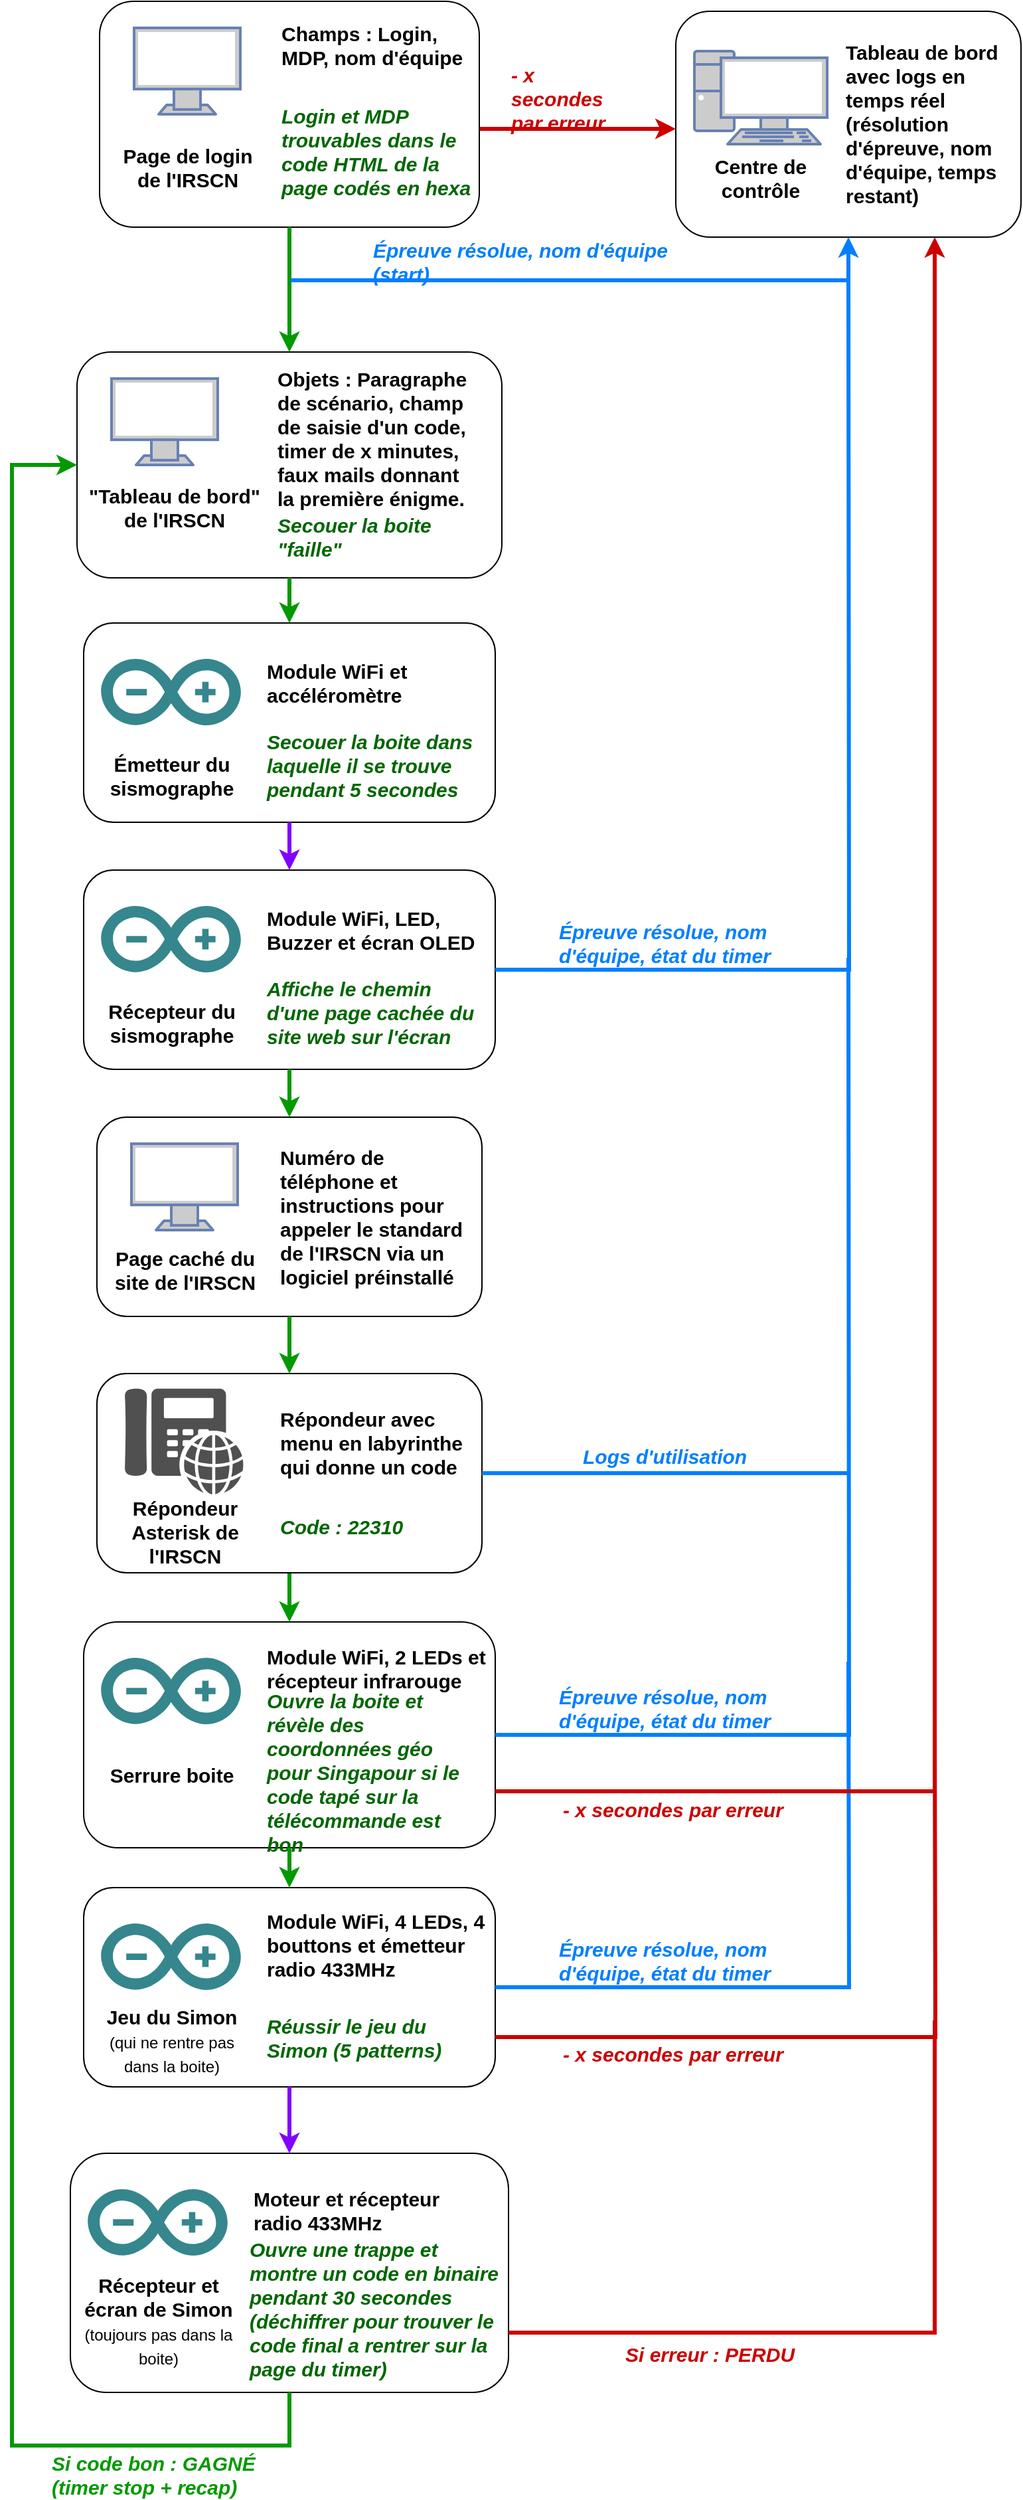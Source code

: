 <mxfile version="20.7.4" type="device"><diagram id="uDMJs1HkdvMD1EELrroD" name="Page-1"><mxGraphModel dx="1195" dy="622" grid="1" gridSize="10" guides="1" tooltips="1" connect="1" arrows="1" fold="1" page="1" pageScale="1" pageWidth="827" pageHeight="1169" math="0" shadow="0"><root><mxCell id="0"/><mxCell id="1" parent="0"/><mxCell id="q4B8Nhk9yCR4HBePvdrM-68" style="edgeStyle=orthogonalEdgeStyle;rounded=0;orthogonalLoop=1;jettySize=auto;html=1;fontSize=12;fontColor=#006600;strokeWidth=3;fillColor=#f8cecc;strokeColor=#CC0000;" parent="1" edge="1"><mxGeometry relative="1" as="geometry"><mxPoint x="350" y="116" as="sourcePoint"/><mxPoint x="540" y="116" as="targetPoint"/></mxGeometry></mxCell><mxCell id="q4B8Nhk9yCR4HBePvdrM-7" value="" style="rounded=1;whiteSpace=wrap;html=1;fontSize=15;" parent="1" vertex="1"><mxGeometry x="540" y="27.5" width="260" height="170" as="geometry"/></mxCell><mxCell id="q4B8Nhk9yCR4HBePvdrM-1" value="" style="fontColor=#0066CC;verticalAlign=top;verticalLabelPosition=bottom;labelPosition=center;align=center;html=1;outlineConnect=0;fillColor=#CCCCCC;strokeColor=#6881B3;gradientColor=none;gradientDirection=north;strokeWidth=2;shape=mxgraph.networks.pc;" parent="1" vertex="1"><mxGeometry x="554" y="57.5" width="100" height="70" as="geometry"/></mxCell><mxCell id="q4B8Nhk9yCR4HBePvdrM-3" value="&lt;font style=&quot;font-size: 15px;&quot;&gt;&lt;b&gt;Centre de contrôle&lt;br&gt;&lt;/b&gt;&lt;/font&gt;" style="text;html=1;strokeColor=none;fillColor=none;align=center;verticalAlign=middle;whiteSpace=wrap;rounded=0;" parent="1" vertex="1"><mxGeometry x="561" y="137.5" width="86" height="30" as="geometry"/></mxCell><mxCell id="q4B8Nhk9yCR4HBePvdrM-5" value="Tableau de bord avec logs en temps réel (résolution d'épreuve, nom d'équipe, temps restant)" style="text;html=1;strokeColor=none;fillColor=none;align=left;verticalAlign=middle;whiteSpace=wrap;rounded=0;fontSize=15;fontStyle=1" parent="1" vertex="1"><mxGeometry x="666" y="29.5" width="130" height="164.5" as="geometry"/></mxCell><mxCell id="q4B8Nhk9yCR4HBePvdrM-13" value="" style="group" parent="1" vertex="1" connectable="0"><mxGeometry x="106" y="20" width="288" height="170" as="geometry"/></mxCell><mxCell id="q4B8Nhk9yCR4HBePvdrM-9" value="" style="rounded=1;whiteSpace=wrap;html=1;fontSize=15;" parent="q4B8Nhk9yCR4HBePvdrM-13" vertex="1"><mxGeometry width="286" height="170" as="geometry"/></mxCell><mxCell id="q4B8Nhk9yCR4HBePvdrM-8" value="" style="fontColor=#0066CC;verticalAlign=top;verticalLabelPosition=bottom;labelPosition=center;align=center;html=1;outlineConnect=0;fillColor=#CCCCCC;strokeColor=#6881B3;gradientColor=none;gradientDirection=north;strokeWidth=2;shape=mxgraph.networks.monitor;fontSize=15;" parent="q4B8Nhk9yCR4HBePvdrM-13" vertex="1"><mxGeometry x="26" y="20" width="80" height="65" as="geometry"/></mxCell><mxCell id="q4B8Nhk9yCR4HBePvdrM-10" value="&lt;div style=&quot;font-size: 15px;&quot;&gt;Page de login de l'IRSCN&lt;/div&gt;" style="text;html=1;strokeColor=none;fillColor=none;align=center;verticalAlign=middle;whiteSpace=wrap;rounded=0;fontSize=15;fontStyle=1" parent="q4B8Nhk9yCR4HBePvdrM-13" vertex="1"><mxGeometry x="9.5" y="95" width="113" height="60" as="geometry"/></mxCell><mxCell id="q4B8Nhk9yCR4HBePvdrM-20" value="" style="group" parent="1" vertex="1" connectable="0"><mxGeometry x="89" y="284" width="320" height="170" as="geometry"/></mxCell><mxCell id="q4B8Nhk9yCR4HBePvdrM-21" value="" style="rounded=1;whiteSpace=wrap;html=1;fontSize=15;" parent="q4B8Nhk9yCR4HBePvdrM-20" vertex="1"><mxGeometry width="320" height="170" as="geometry"/></mxCell><mxCell id="q4B8Nhk9yCR4HBePvdrM-22" value="" style="fontColor=#0066CC;verticalAlign=top;verticalLabelPosition=bottom;labelPosition=center;align=center;html=1;outlineConnect=0;fillColor=#CCCCCC;strokeColor=#6881B3;gradientColor=none;gradientDirection=north;strokeWidth=2;shape=mxgraph.networks.monitor;fontSize=15;" parent="q4B8Nhk9yCR4HBePvdrM-20" vertex="1"><mxGeometry x="26" y="20" width="80" height="65" as="geometry"/></mxCell><mxCell id="q4B8Nhk9yCR4HBePvdrM-23" value="&quot;Tableau de bord&quot; de l'IRSCN" style="text;html=1;strokeColor=none;fillColor=none;align=center;verticalAlign=middle;whiteSpace=wrap;rounded=0;fontSize=15;fontStyle=1" parent="q4B8Nhk9yCR4HBePvdrM-20" vertex="1"><mxGeometry x="5.5" y="93" width="134.5" height="47" as="geometry"/></mxCell><mxCell id="q4B8Nhk9yCR4HBePvdrM-24" value="Objets : Paragraphe de scénario, champ de saisie d'un code, timer de x minutes, faux mails donnant la première énigme." style="text;html=1;strokeColor=none;fillColor=none;align=left;verticalAlign=middle;whiteSpace=wrap;rounded=0;fontSize=15;fontStyle=1" parent="q4B8Nhk9yCR4HBePvdrM-20" vertex="1"><mxGeometry x="148.5" y="-4" width="145.5" height="137" as="geometry"/></mxCell><mxCell id="q4B8Nhk9yCR4HBePvdrM-25" value="Secouer la boite &quot;faille&quot;" style="text;html=1;strokeColor=none;fillColor=none;align=left;verticalAlign=middle;whiteSpace=wrap;rounded=0;fontSize=15;fontStyle=3;fontColor=#006600;" parent="q4B8Nhk9yCR4HBePvdrM-20" vertex="1"><mxGeometry x="148.5" y="124.5" width="165.5" height="28.5" as="geometry"/></mxCell><mxCell id="q4B8Nhk9yCR4HBePvdrM-32" value="" style="group" parent="1" vertex="1" connectable="0"><mxGeometry x="104" y="860" width="290" height="150" as="geometry"/></mxCell><mxCell id="q4B8Nhk9yCR4HBePvdrM-27" value="" style="rounded=1;whiteSpace=wrap;html=1;fontSize=15;" parent="q4B8Nhk9yCR4HBePvdrM-32" vertex="1"><mxGeometry width="290" height="150" as="geometry"/></mxCell><mxCell id="q4B8Nhk9yCR4HBePvdrM-28" value="" style="fontColor=#0066CC;verticalAlign=top;verticalLabelPosition=bottom;labelPosition=center;align=center;html=1;outlineConnect=0;fillColor=#CCCCCC;strokeColor=#6881B3;gradientColor=none;gradientDirection=north;strokeWidth=2;shape=mxgraph.networks.monitor;fontSize=15;" parent="q4B8Nhk9yCR4HBePvdrM-32" vertex="1"><mxGeometry x="26" y="20" width="80" height="65" as="geometry"/></mxCell><mxCell id="q4B8Nhk9yCR4HBePvdrM-29" value="Page caché du site de l'IRSCN" style="text;html=1;strokeColor=none;fillColor=none;align=center;verticalAlign=middle;whiteSpace=wrap;rounded=0;fontSize=15;fontStyle=1" parent="q4B8Nhk9yCR4HBePvdrM-32" vertex="1"><mxGeometry x="8.5" y="91" width="114.5" height="47" as="geometry"/></mxCell><mxCell id="q4B8Nhk9yCR4HBePvdrM-30" value="Numéro de téléphone et instructions pour appeler le standard de l'IRSCN via un logiciel préinstallé" style="text;html=1;strokeColor=none;fillColor=none;align=left;verticalAlign=middle;whiteSpace=wrap;rounded=0;fontSize=15;fontStyle=1" parent="q4B8Nhk9yCR4HBePvdrM-32" vertex="1"><mxGeometry x="136" y="20" width="145.5" height="110" as="geometry"/></mxCell><mxCell id="q4B8Nhk9yCR4HBePvdrM-39" value="" style="group" parent="1" vertex="1" connectable="0"><mxGeometry x="94" y="488" width="310" height="150" as="geometry"/></mxCell><mxCell id="q4B8Nhk9yCR4HBePvdrM-34" value="" style="rounded=1;whiteSpace=wrap;html=1;fontSize=15;" parent="q4B8Nhk9yCR4HBePvdrM-39" vertex="1"><mxGeometry width="310" height="150" as="geometry"/></mxCell><mxCell id="q4B8Nhk9yCR4HBePvdrM-36" value="Émetteur du &lt;span&gt;sismographe &lt;/span&gt;" style="text;html=1;strokeColor=none;fillColor=none;align=center;verticalAlign=middle;whiteSpace=wrap;rounded=0;fontSize=15;fontStyle=1" parent="q4B8Nhk9yCR4HBePvdrM-39" vertex="1"><mxGeometry x="8.5" y="91" width="114.5" height="47" as="geometry"/></mxCell><mxCell id="q4B8Nhk9yCR4HBePvdrM-37" value="Module WiFi et accéléromètre" style="text;html=1;strokeColor=none;fillColor=none;align=left;verticalAlign=middle;whiteSpace=wrap;rounded=0;fontSize=15;fontStyle=1" parent="q4B8Nhk9yCR4HBePvdrM-39" vertex="1"><mxGeometry x="136" y="20" width="114" height="50" as="geometry"/></mxCell><mxCell id="q4B8Nhk9yCR4HBePvdrM-38" value="Secouer la boite dans laquelle il se trouve pendant 5 secondes" style="text;html=1;strokeColor=none;fillColor=none;align=left;verticalAlign=middle;whiteSpace=wrap;rounded=0;fontSize=15;fontStyle=3;fontColor=#006600;" parent="q4B8Nhk9yCR4HBePvdrM-39" vertex="1"><mxGeometry x="136" y="77" width="164" height="59.75" as="geometry"/></mxCell><mxCell id="q4B8Nhk9yCR4HBePvdrM-2" value="" style="dashed=0;outlineConnect=0;html=1;align=center;labelPosition=center;verticalLabelPosition=bottom;verticalAlign=top;shape=mxgraph.weblogos.arduino;fillColor=#36868D;strokeColor=none" parent="q4B8Nhk9yCR4HBePvdrM-39" vertex="1"><mxGeometry x="13.1" y="27" width="105.31" height="50" as="geometry"/></mxCell><mxCell id="q4B8Nhk9yCR4HBePvdrM-40" value="" style="group" parent="1" vertex="1" connectable="0"><mxGeometry x="94" y="674" width="310" height="150" as="geometry"/></mxCell><mxCell id="q4B8Nhk9yCR4HBePvdrM-41" value="" style="rounded=1;whiteSpace=wrap;html=1;fontSize=15;" parent="q4B8Nhk9yCR4HBePvdrM-40" vertex="1"><mxGeometry width="310" height="150" as="geometry"/></mxCell><mxCell id="q4B8Nhk9yCR4HBePvdrM-42" value="Récepteur du &lt;span&gt;sismographe &lt;/span&gt;" style="text;html=1;strokeColor=none;fillColor=none;align=center;verticalAlign=middle;whiteSpace=wrap;rounded=0;fontSize=15;fontStyle=1" parent="q4B8Nhk9yCR4HBePvdrM-40" vertex="1"><mxGeometry x="8.5" y="91" width="114.5" height="47" as="geometry"/></mxCell><mxCell id="q4B8Nhk9yCR4HBePvdrM-43" value="Module WiFi, LED, Buzzer et écran OLED" style="text;html=1;strokeColor=none;fillColor=none;align=left;verticalAlign=middle;whiteSpace=wrap;rounded=0;fontSize=15;fontStyle=1" parent="q4B8Nhk9yCR4HBePvdrM-40" vertex="1"><mxGeometry x="136" y="20" width="174" height="50" as="geometry"/></mxCell><mxCell id="q4B8Nhk9yCR4HBePvdrM-44" value="Affiche le chemin d'une page cachée du site web sur l'écran" style="text;html=1;strokeColor=none;fillColor=none;align=left;verticalAlign=middle;whiteSpace=wrap;rounded=0;fontSize=15;fontStyle=3;fontColor=#006600;" parent="q4B8Nhk9yCR4HBePvdrM-40" vertex="1"><mxGeometry x="136" y="77" width="164" height="59.75" as="geometry"/></mxCell><mxCell id="q4B8Nhk9yCR4HBePvdrM-45" value="" style="dashed=0;outlineConnect=0;html=1;align=center;labelPosition=center;verticalLabelPosition=bottom;verticalAlign=top;shape=mxgraph.weblogos.arduino;fillColor=#36868D;strokeColor=none" parent="q4B8Nhk9yCR4HBePvdrM-40" vertex="1"><mxGeometry x="13.1" y="27" width="105.31" height="50" as="geometry"/></mxCell><mxCell id="q4B8Nhk9yCR4HBePvdrM-46" value="" style="group" parent="1" vertex="1" connectable="0"><mxGeometry x="94" y="1240" width="310" height="170" as="geometry"/></mxCell><mxCell id="q4B8Nhk9yCR4HBePvdrM-47" value="" style="rounded=1;whiteSpace=wrap;html=1;fontSize=15;" parent="q4B8Nhk9yCR4HBePvdrM-46" vertex="1"><mxGeometry width="310" height="170" as="geometry"/></mxCell><mxCell id="q4B8Nhk9yCR4HBePvdrM-48" value="Serrure boite" style="text;html=1;strokeColor=none;fillColor=none;align=center;verticalAlign=middle;whiteSpace=wrap;rounded=0;fontSize=15;fontStyle=1" parent="q4B8Nhk9yCR4HBePvdrM-46" vertex="1"><mxGeometry x="8.5" y="91" width="114.5" height="47" as="geometry"/></mxCell><mxCell id="q4B8Nhk9yCR4HBePvdrM-49" value="Module WiFi, 2 LEDs et récepteur infrarouge" style="text;html=1;strokeColor=none;fillColor=none;align=left;verticalAlign=middle;whiteSpace=wrap;rounded=0;fontSize=15;fontStyle=1" parent="q4B8Nhk9yCR4HBePvdrM-46" vertex="1"><mxGeometry x="136" y="10" width="174" height="50" as="geometry"/></mxCell><mxCell id="q4B8Nhk9yCR4HBePvdrM-50" value="Ouvre la boite et révèle des coordonnées géo pour Singapour si le code tapé sur la télécommande est bon" style="text;html=1;strokeColor=none;fillColor=none;align=left;verticalAlign=middle;whiteSpace=wrap;rounded=0;fontSize=15;fontStyle=3;fontColor=#006600;" parent="q4B8Nhk9yCR4HBePvdrM-46" vertex="1"><mxGeometry x="136" y="66" width="164" height="93" as="geometry"/></mxCell><mxCell id="q4B8Nhk9yCR4HBePvdrM-51" value="" style="dashed=0;outlineConnect=0;html=1;align=center;labelPosition=center;verticalLabelPosition=bottom;verticalAlign=top;shape=mxgraph.weblogos.arduino;fillColor=#36868D;strokeColor=none" parent="q4B8Nhk9yCR4HBePvdrM-46" vertex="1"><mxGeometry x="13.1" y="27" width="105.31" height="50" as="geometry"/></mxCell><mxCell id="q4B8Nhk9yCR4HBePvdrM-58" value="" style="group" parent="1" vertex="1" connectable="0"><mxGeometry x="94" y="1440" width="310" height="150" as="geometry"/></mxCell><mxCell id="q4B8Nhk9yCR4HBePvdrM-53" value="" style="rounded=1;whiteSpace=wrap;html=1;fontSize=15;" parent="q4B8Nhk9yCR4HBePvdrM-58" vertex="1"><mxGeometry width="310" height="150" as="geometry"/></mxCell><mxCell id="q4B8Nhk9yCR4HBePvdrM-54" value="&lt;div&gt;Jeu du Simon&lt;/div&gt;&lt;div&gt;&lt;font size=&quot;1&quot;&gt;&lt;span style=&quot;font-weight: normal; font-size: 12px;&quot;&gt;(qui ne rentre pas dans la boite)&lt;/span&gt;&lt;/font&gt;&lt;br&gt;&lt;/div&gt;" style="text;html=1;strokeColor=none;fillColor=none;align=center;verticalAlign=middle;whiteSpace=wrap;rounded=0;fontSize=15;fontStyle=1" parent="q4B8Nhk9yCR4HBePvdrM-58" vertex="1"><mxGeometry x="8.5" y="91" width="114.5" height="47" as="geometry"/></mxCell><mxCell id="q4B8Nhk9yCR4HBePvdrM-55" value="Module WiFi, 4 LEDs, 4 bouttons et émetteur radio 433MHz" style="text;html=1;strokeColor=none;fillColor=none;align=left;verticalAlign=middle;whiteSpace=wrap;rounded=0;fontSize=15;fontStyle=1" parent="q4B8Nhk9yCR4HBePvdrM-58" vertex="1"><mxGeometry x="136" y="18" width="170" height="50" as="geometry"/></mxCell><mxCell id="q4B8Nhk9yCR4HBePvdrM-56" value="Réussir le jeu du Simon (5 patterns)" style="text;html=1;strokeColor=none;fillColor=none;align=left;verticalAlign=middle;whiteSpace=wrap;rounded=0;fontSize=15;fontStyle=3;fontColor=#006600;" parent="q4B8Nhk9yCR4HBePvdrM-58" vertex="1"><mxGeometry x="136" y="91" width="164" height="44" as="geometry"/></mxCell><mxCell id="q4B8Nhk9yCR4HBePvdrM-57" value="" style="dashed=0;outlineConnect=0;html=1;align=center;labelPosition=center;verticalLabelPosition=bottom;verticalAlign=top;shape=mxgraph.weblogos.arduino;fillColor=#36868D;strokeColor=none" parent="q4B8Nhk9yCR4HBePvdrM-58" vertex="1"><mxGeometry x="13.1" y="27" width="105.31" height="50" as="geometry"/></mxCell><mxCell id="q4B8Nhk9yCR4HBePvdrM-66" value="" style="group" parent="1" vertex="1" connectable="0"><mxGeometry x="84" y="1640" width="330" height="180" as="geometry"/></mxCell><mxCell id="q4B8Nhk9yCR4HBePvdrM-61" value="" style="rounded=1;whiteSpace=wrap;html=1;fontSize=15;" parent="q4B8Nhk9yCR4HBePvdrM-66" vertex="1"><mxGeometry width="330" height="180" as="geometry"/></mxCell><mxCell id="q4B8Nhk9yCR4HBePvdrM-62" value="&lt;div&gt;Récepteur et écran de Simon&lt;/div&gt;&lt;div&gt;&lt;font size=&quot;1&quot;&gt;&lt;span style=&quot;font-weight: normal; font-size: 12px;&quot;&gt;(toujours pas dans la boite)&lt;/span&gt;&lt;/font&gt;&lt;/div&gt;" style="text;html=1;strokeColor=none;fillColor=none;align=center;verticalAlign=middle;whiteSpace=wrap;rounded=0;fontSize=15;fontStyle=1" parent="q4B8Nhk9yCR4HBePvdrM-66" vertex="1"><mxGeometry x="8.5" y="91" width="114.5" height="69" as="geometry"/></mxCell><mxCell id="q4B8Nhk9yCR4HBePvdrM-63" value="Moteur et récepteur radio 433MHz" style="text;html=1;strokeColor=none;fillColor=none;align=left;verticalAlign=middle;whiteSpace=wrap;rounded=0;fontSize=15;fontStyle=1" parent="q4B8Nhk9yCR4HBePvdrM-66" vertex="1"><mxGeometry x="136" y="18" width="170" height="50" as="geometry"/></mxCell><mxCell id="q4B8Nhk9yCR4HBePvdrM-65" value="" style="dashed=0;outlineConnect=0;html=1;align=center;labelPosition=center;verticalLabelPosition=bottom;verticalAlign=top;shape=mxgraph.weblogos.arduino;fillColor=#36868D;strokeColor=none" parent="q4B8Nhk9yCR4HBePvdrM-66" vertex="1"><mxGeometry x="13.1" y="27" width="105.31" height="50" as="geometry"/></mxCell><mxCell id="q4B8Nhk9yCR4HBePvdrM-64" value="Ouvre une trappe et montre un code en binaire pendant 30 secondes (déchiffrer pour trouver le code final a rentrer sur la page du timer)" style="text;html=1;strokeColor=none;fillColor=none;align=left;verticalAlign=middle;whiteSpace=wrap;rounded=0;fontSize=15;fontStyle=3;fontColor=#006600;" parent="q4B8Nhk9yCR4HBePvdrM-66" vertex="1"><mxGeometry x="133" y="67" width="194" height="99" as="geometry"/></mxCell><mxCell id="q4B8Nhk9yCR4HBePvdrM-69" value="&lt;font color=&quot;#CC0000&quot;&gt;- x secondes par erreur&lt;/font&gt;" style="text;html=1;strokeColor=none;fillColor=none;align=left;verticalAlign=middle;whiteSpace=wrap;rounded=0;fontSize=15;fontStyle=3;fontColor=#006600;" parent="1" vertex="1"><mxGeometry x="414" y="77.5" width="90" height="30" as="geometry"/></mxCell><mxCell id="q4B8Nhk9yCR4HBePvdrM-70" style="edgeStyle=orthogonalEdgeStyle;rounded=0;orthogonalLoop=1;jettySize=auto;html=1;exitX=0.5;exitY=1;exitDx=0;exitDy=0;strokeColor=#009900;strokeWidth=3;fontSize=12;fontColor=#CC0000;" parent="1" source="q4B8Nhk9yCR4HBePvdrM-9" target="q4B8Nhk9yCR4HBePvdrM-21" edge="1"><mxGeometry relative="1" as="geometry"/></mxCell><mxCell id="q4B8Nhk9yCR4HBePvdrM-71" value="" style="edgeStyle=none;orthogonalLoop=1;jettySize=auto;html=1;rounded=0;strokeColor=#007FFF;strokeWidth=3;fontSize=12;fontColor=#007FFF;entryX=0.5;entryY=1;entryDx=0;entryDy=0;" parent="1" target="q4B8Nhk9yCR4HBePvdrM-7" edge="1"><mxGeometry width="80" relative="1" as="geometry"><mxPoint x="250" y="230" as="sourcePoint"/><mxPoint x="292" y="230" as="targetPoint"/><Array as="points"><mxPoint x="670" y="230"/></Array></mxGeometry></mxCell><mxCell id="q4B8Nhk9yCR4HBePvdrM-72" value="&lt;font&gt;Épreuve résolue, nom d'équipe (start)&lt;br&gt;&lt;/font&gt;" style="text;html=1;strokeColor=none;fillColor=none;align=left;verticalAlign=middle;whiteSpace=wrap;rounded=0;fontSize=15;fontStyle=3;fontColor=#007FFF;" parent="1" vertex="1"><mxGeometry x="310" y="200.5" width="270" height="30" as="geometry"/></mxCell><mxCell id="q4B8Nhk9yCR4HBePvdrM-73" style="edgeStyle=orthogonalEdgeStyle;rounded=0;orthogonalLoop=1;jettySize=auto;html=1;exitX=0.5;exitY=1;exitDx=0;exitDy=0;strokeColor=#009900;strokeWidth=3;fontSize=12;fontColor=#007FFF;" parent="1" source="q4B8Nhk9yCR4HBePvdrM-21" target="q4B8Nhk9yCR4HBePvdrM-34" edge="1"><mxGeometry relative="1" as="geometry"/></mxCell><mxCell id="q4B8Nhk9yCR4HBePvdrM-11" value="&lt;div style=&quot;&quot;&gt;&lt;font style=&quot;font-size: 15px;&quot;&gt;Champs : Login, MDP, nom d'équipe&lt;/font&gt;&lt;br&gt;&lt;/div&gt;" style="text;html=1;strokeColor=none;fillColor=none;align=left;verticalAlign=middle;whiteSpace=wrap;rounded=0;fontSize=15;fontStyle=1" parent="1" vertex="1"><mxGeometry x="240.5" y="29" width="141.5" height="47" as="geometry"/></mxCell><mxCell id="q4B8Nhk9yCR4HBePvdrM-75" style="edgeStyle=orthogonalEdgeStyle;rounded=0;orthogonalLoop=1;jettySize=auto;html=1;exitX=1;exitY=0.5;exitDx=0;exitDy=0;strokeColor=#007FFF;strokeWidth=3;fontSize=15;fontColor=#007FFF;endArrow=none;endFill=0;" parent="1" source="q4B8Nhk9yCR4HBePvdrM-41" edge="1"><mxGeometry relative="1" as="geometry"><mxPoint x="670" y="230" as="targetPoint"/></mxGeometry></mxCell><mxCell id="q4B8Nhk9yCR4HBePvdrM-76" value="&lt;font&gt;Épreuve résolue, nom d'équipe, état du timer&lt;br&gt;&lt;/font&gt;" style="text;html=1;strokeColor=none;fillColor=none;align=left;verticalAlign=middle;whiteSpace=wrap;rounded=0;fontSize=15;fontStyle=3;fontColor=#007FFF;" parent="1" vertex="1"><mxGeometry x="450" y="714" width="166" height="30" as="geometry"/></mxCell><mxCell id="q4B8Nhk9yCR4HBePvdrM-80" style="edgeStyle=orthogonalEdgeStyle;rounded=0;orthogonalLoop=1;jettySize=auto;html=1;exitX=0.5;exitY=1;exitDx=0;exitDy=0;strokeColor=#7F00FF;strokeWidth=3;fontSize=15;fontColor=#007FFF;endArrow=classic;endFill=1;" parent="1" source="q4B8Nhk9yCR4HBePvdrM-34" target="q4B8Nhk9yCR4HBePvdrM-41" edge="1"><mxGeometry relative="1" as="geometry"/></mxCell><mxCell id="q4B8Nhk9yCR4HBePvdrM-81" style="edgeStyle=orthogonalEdgeStyle;rounded=0;orthogonalLoop=1;jettySize=auto;html=1;exitX=0.5;exitY=1;exitDx=0;exitDy=0;entryX=0.5;entryY=0;entryDx=0;entryDy=0;strokeColor=#009900;strokeWidth=3;fontSize=15;fontColor=#007FFF;endArrow=classic;endFill=1;" parent="1" source="q4B8Nhk9yCR4HBePvdrM-41" target="q4B8Nhk9yCR4HBePvdrM-27" edge="1"><mxGeometry relative="1" as="geometry"/></mxCell><mxCell id="q4B8Nhk9yCR4HBePvdrM-82" style="edgeStyle=orthogonalEdgeStyle;rounded=0;orthogonalLoop=1;jettySize=auto;html=1;entryX=0.5;entryY=0;entryDx=0;entryDy=0;strokeColor=#009900;strokeWidth=3;fontSize=15;fontColor=#007FFF;endArrow=classic;endFill=1;exitX=0.5;exitY=1;exitDx=0;exitDy=0;" parent="1" source="TSfWwXWhZs5U3lWmtjvn-2" target="q4B8Nhk9yCR4HBePvdrM-47" edge="1"><mxGeometry relative="1" as="geometry"><mxPoint x="240" y="1130" as="sourcePoint"/></mxGeometry></mxCell><mxCell id="q4B8Nhk9yCR4HBePvdrM-84" style="edgeStyle=orthogonalEdgeStyle;rounded=0;orthogonalLoop=1;jettySize=auto;html=1;exitX=1;exitY=0.5;exitDx=0;exitDy=0;strokeColor=#007FFF;strokeWidth=3;fontSize=15;fontColor=#007FFF;endArrow=none;endFill=0;" parent="1" source="q4B8Nhk9yCR4HBePvdrM-47" edge="1"><mxGeometry relative="1" as="geometry"><mxPoint x="670" y="740" as="targetPoint"/></mxGeometry></mxCell><mxCell id="q4B8Nhk9yCR4HBePvdrM-85" value="&lt;font&gt;Épreuve résolue, nom d'équipe, état du timer&lt;br&gt;&lt;/font&gt;" style="text;html=1;strokeColor=none;fillColor=none;align=left;verticalAlign=middle;whiteSpace=wrap;rounded=0;fontSize=15;fontStyle=3;fontColor=#007FFF;" parent="1" vertex="1"><mxGeometry x="450" y="1290" width="166" height="30" as="geometry"/></mxCell><mxCell id="q4B8Nhk9yCR4HBePvdrM-86" style="edgeStyle=orthogonalEdgeStyle;rounded=0;orthogonalLoop=1;jettySize=auto;html=1;exitX=0.5;exitY=1;exitDx=0;exitDy=0;entryX=0.5;entryY=0;entryDx=0;entryDy=0;strokeColor=#7F00FF;strokeWidth=3;fontSize=15;fontColor=#007FFF;endArrow=classic;endFill=1;" parent="1" source="q4B8Nhk9yCR4HBePvdrM-53" target="q4B8Nhk9yCR4HBePvdrM-61" edge="1"><mxGeometry relative="1" as="geometry"/></mxCell><mxCell id="q4B8Nhk9yCR4HBePvdrM-87" style="edgeStyle=orthogonalEdgeStyle;rounded=0;orthogonalLoop=1;jettySize=auto;html=1;exitX=0.5;exitY=1;exitDx=0;exitDy=0;entryX=0.5;entryY=0;entryDx=0;entryDy=0;strokeColor=#009900;strokeWidth=3;fontSize=15;fontColor=#007FFF;endArrow=classic;endFill=1;" parent="1" source="q4B8Nhk9yCR4HBePvdrM-47" target="q4B8Nhk9yCR4HBePvdrM-53" edge="1"><mxGeometry relative="1" as="geometry"/></mxCell><mxCell id="q4B8Nhk9yCR4HBePvdrM-91" style="edgeStyle=orthogonalEdgeStyle;rounded=0;orthogonalLoop=1;jettySize=auto;html=1;exitX=1;exitY=0.5;exitDx=0;exitDy=0;strokeColor=#007FFF;strokeWidth=3;fontSize=15;fontColor=#007FFF;endArrow=none;endFill=0;" parent="1" source="q4B8Nhk9yCR4HBePvdrM-53" edge="1"><mxGeometry relative="1" as="geometry"><mxPoint x="670" y="1270" as="targetPoint"/></mxGeometry></mxCell><mxCell id="q4B8Nhk9yCR4HBePvdrM-92" value="&lt;font&gt;Épreuve résolue, nom d'équipe, état du timer&lt;br&gt;&lt;/font&gt;" style="text;html=1;strokeColor=none;fillColor=none;align=left;verticalAlign=middle;whiteSpace=wrap;rounded=0;fontSize=15;fontStyle=3;fontColor=#007FFF;" parent="1" vertex="1"><mxGeometry x="450" y="1480" width="166" height="30" as="geometry"/></mxCell><mxCell id="q4B8Nhk9yCR4HBePvdrM-93" style="edgeStyle=orthogonalEdgeStyle;rounded=0;orthogonalLoop=1;jettySize=auto;html=1;exitX=0.5;exitY=1;exitDx=0;exitDy=0;entryX=0;entryY=0.5;entryDx=0;entryDy=0;strokeColor=#009900;strokeWidth=3;fontSize=15;fontColor=#007FFF;endArrow=classic;endFill=1;" parent="1" source="q4B8Nhk9yCR4HBePvdrM-61" target="q4B8Nhk9yCR4HBePvdrM-21" edge="1"><mxGeometry relative="1" as="geometry"><Array as="points"><mxPoint x="249" y="1860"/><mxPoint x="40" y="1860"/><mxPoint x="40" y="369"/></Array></mxGeometry></mxCell><mxCell id="q4B8Nhk9yCR4HBePvdrM-95" style="edgeStyle=orthogonalEdgeStyle;rounded=0;orthogonalLoop=1;jettySize=auto;html=1;exitX=1;exitY=0.75;exitDx=0;exitDy=0;strokeColor=#CC0000;strokeWidth=3;fontSize=15;fontColor=#007FFF;endArrow=classic;endFill=1;entryX=0.75;entryY=1;entryDx=0;entryDy=0;" parent="1" source="q4B8Nhk9yCR4HBePvdrM-47" target="q4B8Nhk9yCR4HBePvdrM-7" edge="1"><mxGeometry relative="1" as="geometry"><mxPoint x="720" y="220" as="targetPoint"/></mxGeometry></mxCell><mxCell id="q4B8Nhk9yCR4HBePvdrM-97" value="&lt;font color=&quot;#CC0000&quot;&gt;- x secondes par erreur&lt;/font&gt;" style="text;html=1;strokeColor=none;fillColor=none;align=left;verticalAlign=middle;whiteSpace=wrap;rounded=0;fontSize=15;fontStyle=3;fontColor=#006600;" parent="1" vertex="1"><mxGeometry x="453" y="1366" width="168" height="30" as="geometry"/></mxCell><mxCell id="q4B8Nhk9yCR4HBePvdrM-99" style="edgeStyle=orthogonalEdgeStyle;rounded=0;orthogonalLoop=1;jettySize=auto;html=1;exitX=1;exitY=0.75;exitDx=0;exitDy=0;strokeColor=#CC0000;strokeWidth=3;fontSize=15;fontColor=#007FFF;endArrow=none;endFill=0;" parent="1" source="q4B8Nhk9yCR4HBePvdrM-53" edge="1"><mxGeometry relative="1" as="geometry"><mxPoint x="405" y="1552.5" as="sourcePoint"/><mxPoint x="735" y="1310" as="targetPoint"/></mxGeometry></mxCell><mxCell id="q4B8Nhk9yCR4HBePvdrM-100" value="&lt;font color=&quot;#CC0000&quot;&gt;- x secondes par erreur&lt;/font&gt;" style="text;html=1;strokeColor=none;fillColor=none;align=left;verticalAlign=middle;whiteSpace=wrap;rounded=0;fontSize=15;fontStyle=3;fontColor=#006600;" parent="1" vertex="1"><mxGeometry x="453" y="1550" width="168" height="30" as="geometry"/></mxCell><mxCell id="q4B8Nhk9yCR4HBePvdrM-102" style="edgeStyle=orthogonalEdgeStyle;rounded=0;orthogonalLoop=1;jettySize=auto;html=1;strokeColor=#CC0000;strokeWidth=3;fontSize=15;fontColor=#007FFF;endArrow=none;endFill=0;exitX=1;exitY=0.75;exitDx=0;exitDy=0;" parent="1" source="q4B8Nhk9yCR4HBePvdrM-61" edge="1"><mxGeometry relative="1" as="geometry"><mxPoint x="409" y="1775" as="sourcePoint"/><mxPoint x="735" y="1540" as="targetPoint"/><Array as="points"><mxPoint x="735" y="1775"/></Array></mxGeometry></mxCell><mxCell id="q4B8Nhk9yCR4HBePvdrM-103" value="&lt;font color=&quot;#CC0000&quot;&gt;Si erreur : PERDU&lt;br&gt;&lt;/font&gt;" style="text;html=1;strokeColor=none;fillColor=none;align=left;verticalAlign=middle;whiteSpace=wrap;rounded=0;fontSize=15;fontStyle=3;fontColor=#006600;" parent="1" vertex="1"><mxGeometry x="500" y="1776" width="130" height="30" as="geometry"/></mxCell><mxCell id="q4B8Nhk9yCR4HBePvdrM-104" value="&lt;font color=&quot;#009900&quot;&gt;Si code bon : GAGNÉ (timer stop + recap)&lt;/font&gt;" style="text;html=1;strokeColor=none;fillColor=none;align=left;verticalAlign=middle;whiteSpace=wrap;rounded=0;fontSize=15;fontStyle=3;fontColor=#007FFF;" parent="1" vertex="1"><mxGeometry x="68" y="1867" width="166" height="30" as="geometry"/></mxCell><mxCell id="TSfWwXWhZs5U3lWmtjvn-1" value="" style="group" vertex="1" connectable="0" parent="1"><mxGeometry x="104" y="1053" width="290" height="150" as="geometry"/></mxCell><mxCell id="TSfWwXWhZs5U3lWmtjvn-2" value="" style="rounded=1;whiteSpace=wrap;html=1;fontSize=15;" vertex="1" parent="TSfWwXWhZs5U3lWmtjvn-1"><mxGeometry width="290" height="150" as="geometry"/></mxCell><mxCell id="TSfWwXWhZs5U3lWmtjvn-4" value="Répondeur Asterisk de l'IRSCN" style="text;html=1;strokeColor=none;fillColor=none;align=center;verticalAlign=middle;whiteSpace=wrap;rounded=0;fontSize=15;fontStyle=1" vertex="1" parent="TSfWwXWhZs5U3lWmtjvn-1"><mxGeometry x="8.5" y="89" width="114.5" height="59" as="geometry"/></mxCell><mxCell id="TSfWwXWhZs5U3lWmtjvn-5" value="Répondeur avec menu en labyrinthe qui donne un code" style="text;html=1;strokeColor=none;fillColor=none;align=left;verticalAlign=middle;whiteSpace=wrap;rounded=0;fontSize=15;fontStyle=1" vertex="1" parent="TSfWwXWhZs5U3lWmtjvn-1"><mxGeometry x="136" y="20" width="145.5" height="64" as="geometry"/></mxCell><mxCell id="TSfWwXWhZs5U3lWmtjvn-6" value="Code : 22310" style="text;html=1;strokeColor=none;fillColor=none;align=left;verticalAlign=middle;whiteSpace=wrap;rounded=0;fontSize=15;fontStyle=3;fontColor=#006600;" vertex="1" parent="TSfWwXWhZs5U3lWmtjvn-1"><mxGeometry x="136" y="100.25" width="101.5" height="28.5" as="geometry"/></mxCell><mxCell id="TSfWwXWhZs5U3lWmtjvn-15" value="" style="sketch=0;pointerEvents=1;shadow=0;dashed=0;html=1;strokeColor=none;fillColor=#505050;labelPosition=center;verticalLabelPosition=bottom;verticalAlign=top;outlineConnect=0;align=center;shape=mxgraph.office.devices.phone_voip;" vertex="1" parent="TSfWwXWhZs5U3lWmtjvn-1"><mxGeometry x="21.05" y="11" width="89.41" height="80" as="geometry"/></mxCell><mxCell id="TSfWwXWhZs5U3lWmtjvn-17" style="edgeStyle=orthogonalEdgeStyle;rounded=0;orthogonalLoop=1;jettySize=auto;html=1;entryX=0.5;entryY=0;entryDx=0;entryDy=0;strokeColor=#009900;strokeWidth=3;fontSize=15;fontColor=#007FFF;endArrow=classic;endFill=1;exitX=0.5;exitY=1;exitDx=0;exitDy=0;" edge="1" parent="1" source="q4B8Nhk9yCR4HBePvdrM-27" target="TSfWwXWhZs5U3lWmtjvn-2"><mxGeometry relative="1" as="geometry"><mxPoint x="240" y="1040" as="sourcePoint"/><mxPoint x="259" y="898" as="targetPoint"/></mxGeometry></mxCell><mxCell id="TSfWwXWhZs5U3lWmtjvn-19" style="edgeStyle=orthogonalEdgeStyle;rounded=0;orthogonalLoop=1;jettySize=auto;html=1;exitX=1;exitY=0.5;exitDx=0;exitDy=0;strokeColor=#007FFF;strokeWidth=3;endArrow=none;endFill=0;" edge="1" parent="1" source="TSfWwXWhZs5U3lWmtjvn-2"><mxGeometry relative="1" as="geometry"><mxPoint x="670" y="1128" as="targetPoint"/></mxGeometry></mxCell><mxCell id="TSfWwXWhZs5U3lWmtjvn-20" value="Logs d'utilisation" style="text;html=1;strokeColor=none;fillColor=none;align=left;verticalAlign=middle;whiteSpace=wrap;rounded=0;fontSize=15;fontStyle=3;fontColor=#007FFF;" vertex="1" parent="1"><mxGeometry x="468" y="1100" width="130" height="30" as="geometry"/></mxCell><mxCell id="q4B8Nhk9yCR4HBePvdrM-12" value="Login et MDP trouvables dans le code HTML de la page codés en hexa" style="text;html=1;strokeColor=none;fillColor=none;align=left;verticalAlign=middle;whiteSpace=wrap;rounded=0;fontSize=15;fontStyle=3;fontColor=#006600;" parent="1" vertex="1"><mxGeometry x="240.5" y="96.5" width="153.5" height="72.5" as="geometry"/></mxCell></root></mxGraphModel></diagram></mxfile>